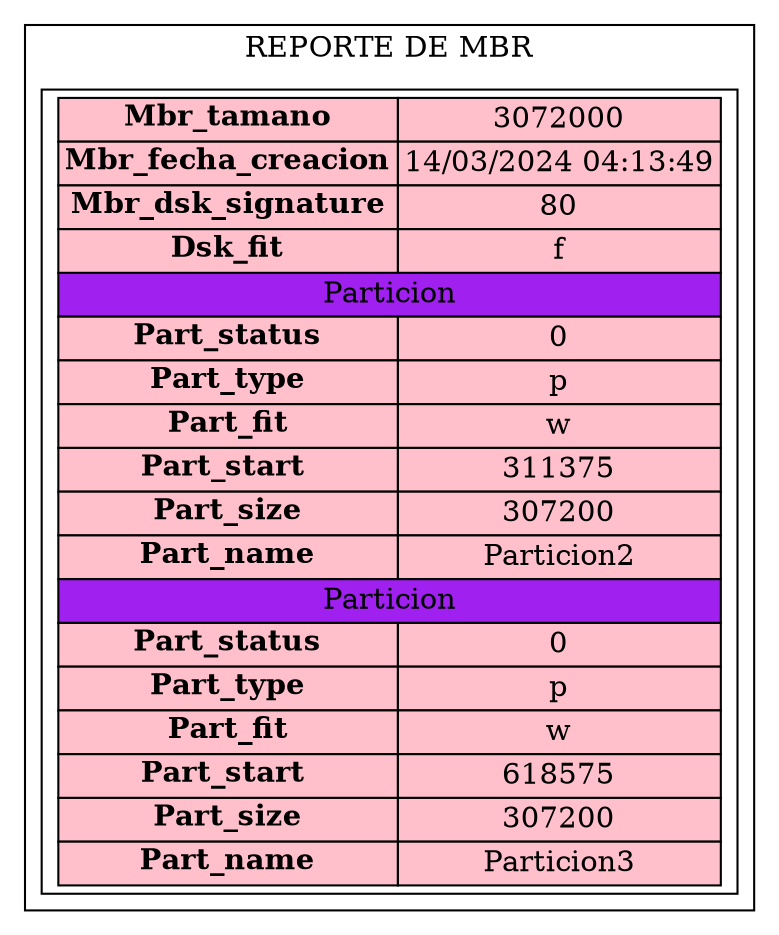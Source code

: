 digraph G{
subgraph cluster{
label="REPORTE DE MBR"
tbl[shape=box,label=<
<table border='0' cellborder='1' cellspacing='0' width='300'  height='200' >
<tr> <td width='150' bgcolor="pink"><b>Mbr_tamano</b></td><td width='150' bgcolor="pink">3072000</td>  </tr>
<tr>  <td bgcolor="pink"><b>Mbr_fecha_creacion</b></td><td bgcolor="pink">14/03/2024 04:13:49</td>  </tr>
<tr>  <td bgcolor="pink"><b>Mbr_dsk_signature</b></td><td bgcolor="pink">80</td>  </tr>
<tr>  <td bgcolor="pink"><b>Dsk_fit</b></td><td bgcolor="pink">f</td>  </tr><tr><td colspan="2" bgcolor="purple">Particion</td></tr><tr>  <td bgcolor="pink"><b>Part_status</b></td><td bgcolor="pink">0</td>  </tr>
<tr>  <td bgcolor="pink"><b>Part_type</b></td><td bgcolor="pink">p</td>  </tr>
<tr>  <td bgcolor="pink"><b>Part_fit</b></td><td bgcolor="pink">w</td>  </tr>
<tr>  <td bgcolor="pink"><b>Part_start </b></td><td bgcolor="pink">311375</td>  </tr>
<tr>  <td bgcolor="pink"><b>Part_size</b></td><td bgcolor="pink">307200</td>  </tr>
<tr>  <td bgcolor="pink"><b>Part_name</b></td><td bgcolor="pink">Particion2</td>  </tr>
<tr><td colspan="2" bgcolor="purple">Particion</td></tr><tr>  <td bgcolor="pink"><b>Part_status</b></td><td bgcolor="pink">0</td>  </tr>
<tr>  <td bgcolor="pink"><b>Part_type</b></td><td bgcolor="pink">p</td>  </tr>
<tr>  <td bgcolor="pink"><b>Part_fit</b></td><td bgcolor="pink">w</td>  </tr>
<tr>  <td bgcolor="pink"><b>Part_start </b></td><td bgcolor="pink">618575</td>  </tr>
<tr>  <td bgcolor="pink"><b>Part_size</b></td><td bgcolor="pink">307200</td>  </tr>
<tr>  <td bgcolor="pink"><b>Part_name</b></td><td bgcolor="pink">Particion3</td>  </tr>
</table>
>];
}}

